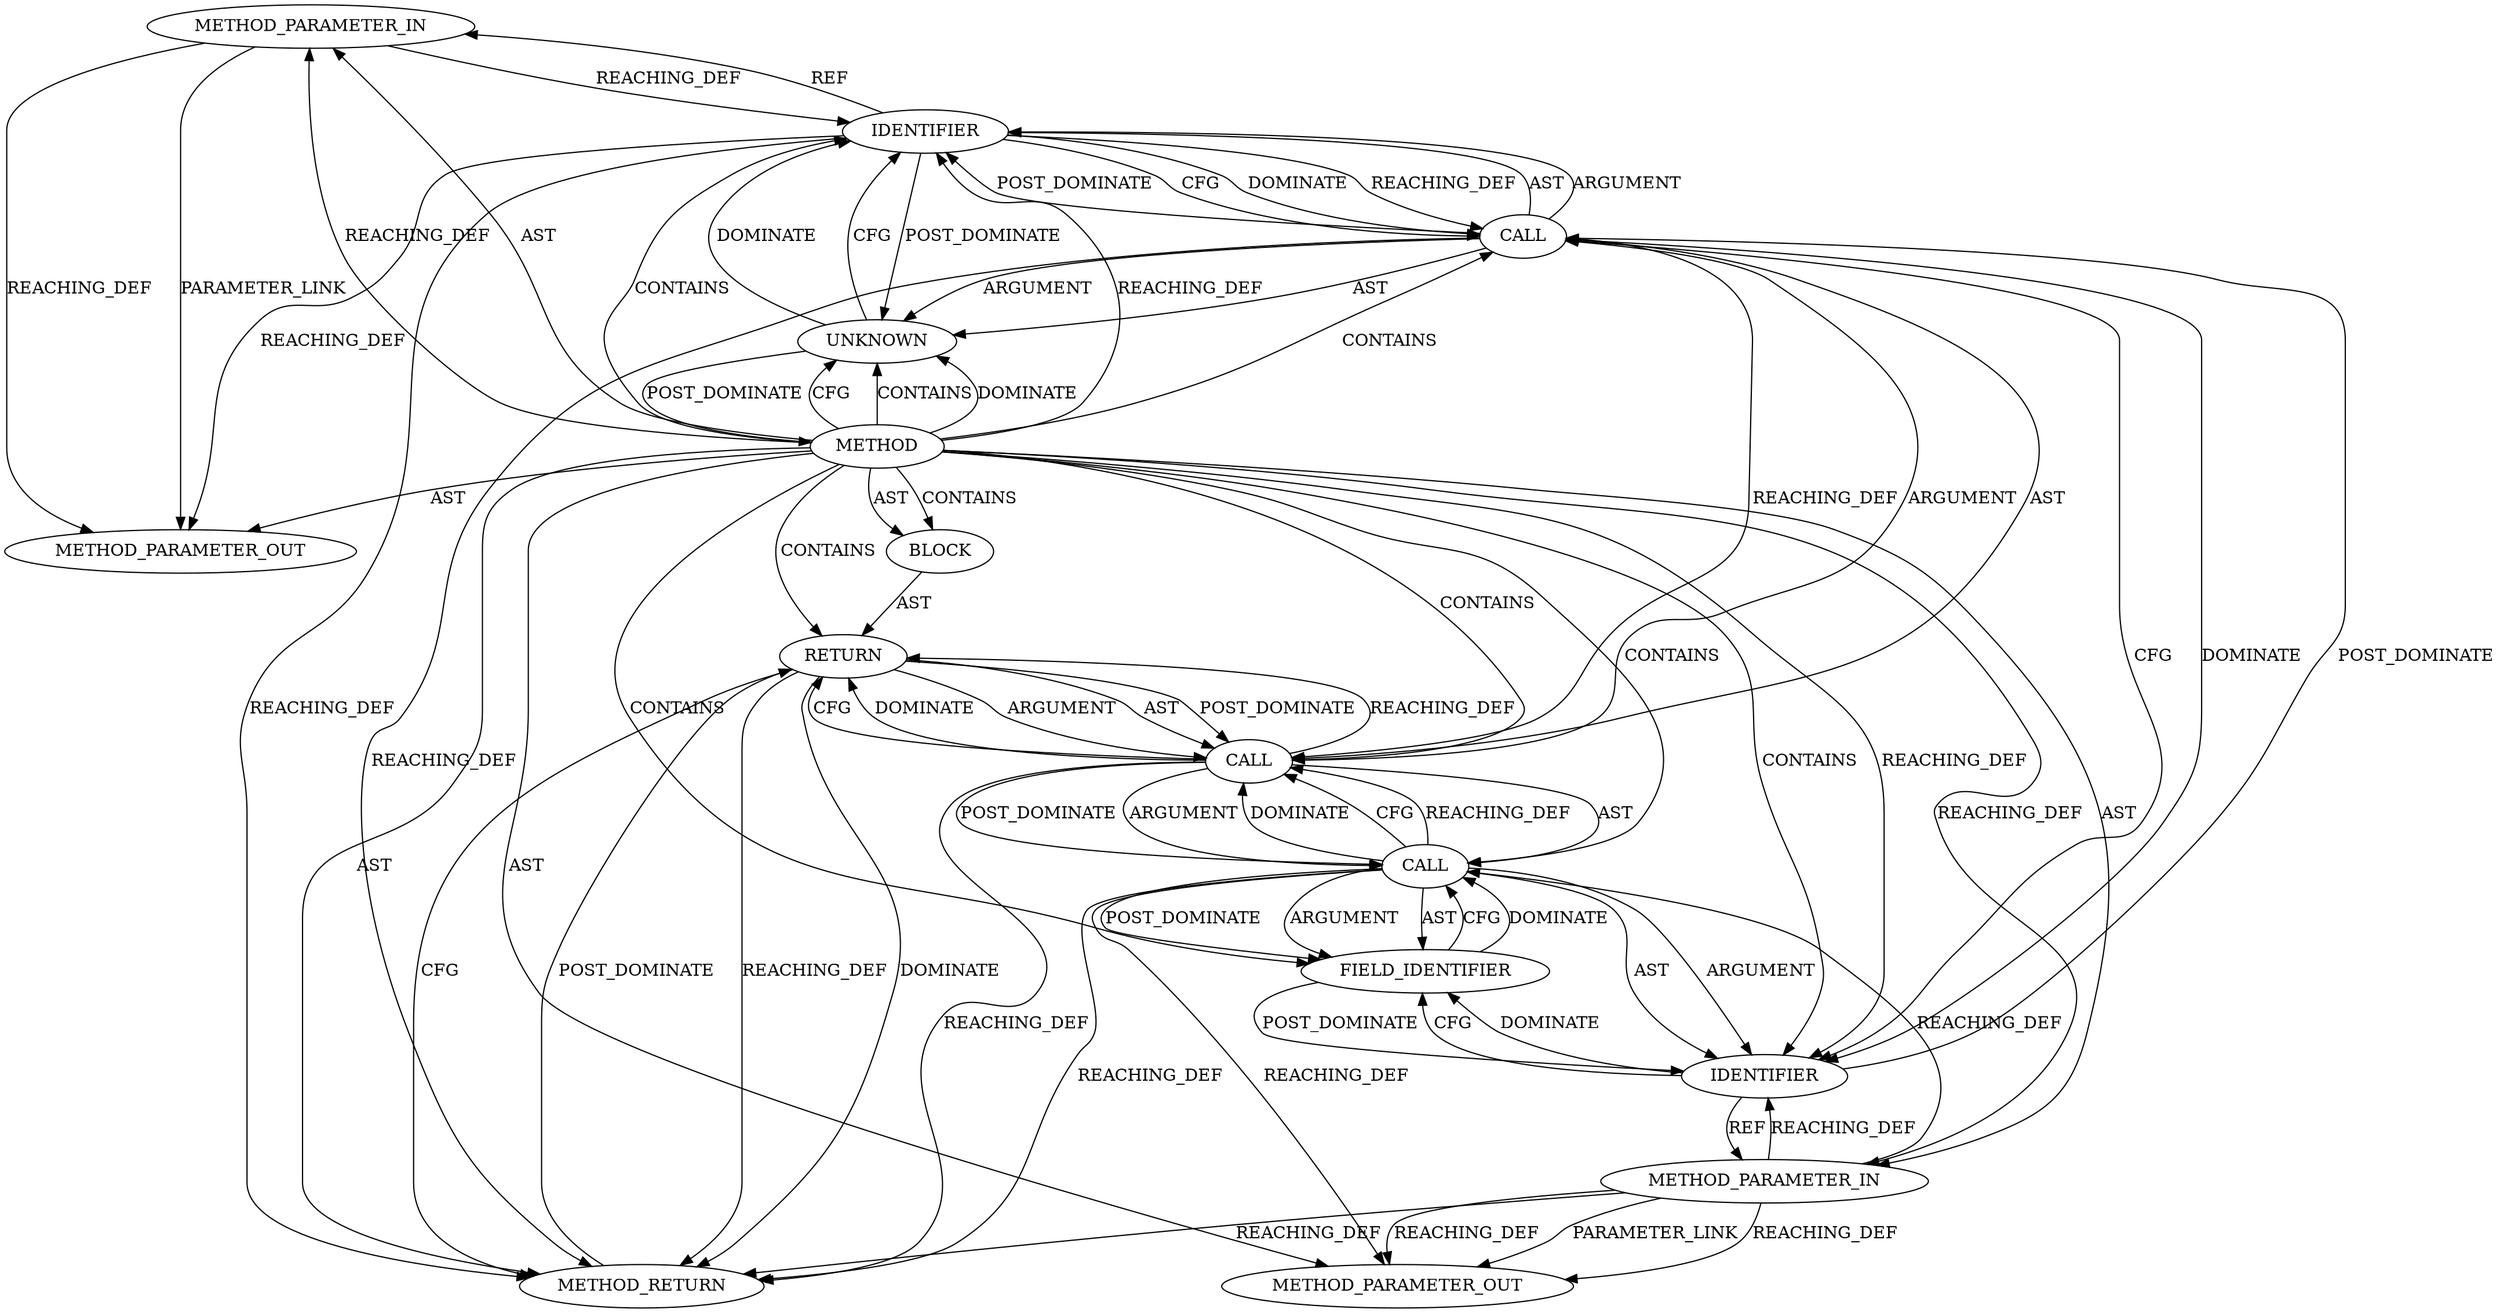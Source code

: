 digraph {
  74 [label=METHOD_PARAMETER_IN ORDER=1 CODE="struct tls_crypto_info *crypto_info" IS_VARIADIC=false COLUMN_NUMBER=36 LINE_NUMBER=82 TYPE_FULL_NAME="tls_crypto_info*" EVALUATION_STRATEGY="BY_VALUE" INDEX=1 NAME="crypto_info"]
  77 [label=RETURN ORDER=1 ARGUMENT_INDEX=-1 CODE="return (char *)crypto_info + cipher_desc->iv_offset;" COLUMN_NUMBER=2 LINE_NUMBER=85]
  79 [label=CALL ORDER=1 ARGUMENT_INDEX=1 CODE="(char *)crypto_info" COLUMN_NUMBER=9 METHOD_FULL_NAME="<operator>.cast" LINE_NUMBER=85 TYPE_FULL_NAME="<empty>" DISPATCH_TYPE="STATIC_DISPATCH" SIGNATURE="" NAME="<operator>.cast"]
  76 [label=BLOCK ORDER=3 ARGUMENT_INDEX=-1 CODE="{
	return (char *)crypto_info + cipher_desc->iv_offset;
}" COLUMN_NUMBER=1 LINE_NUMBER=84 TYPE_FULL_NAME="void"]
  75 [label=METHOD_PARAMETER_IN ORDER=2 CODE="const struct tls_cipher_desc *cipher_desc" IS_VARIADIC=false COLUMN_NUMBER=8 LINE_NUMBER=83 TYPE_FULL_NAME="tls_cipher_desc*" EVALUATION_STRATEGY="BY_VALUE" INDEX=2 NAME="cipher_desc"]
  82 [label=CALL ORDER=2 ARGUMENT_INDEX=2 CODE="cipher_desc->iv_offset" COLUMN_NUMBER=31 METHOD_FULL_NAME="<operator>.indirectFieldAccess" LINE_NUMBER=85 TYPE_FULL_NAME="<empty>" DISPATCH_TYPE="STATIC_DISPATCH" SIGNATURE="" NAME="<operator>.indirectFieldAccess"]
  80 [label=UNKNOWN ORDER=1 PARSER_TYPE_NAME="CASTTypeId" ARGUMENT_INDEX=1 CODE="char *" COLUMN_NUMBER=10 LINE_NUMBER=85 TYPE_FULL_NAME="<empty>" CONTAINED_REF="<empty>"]
  84 [label=FIELD_IDENTIFIER ORDER=2 ARGUMENT_INDEX=2 CODE="iv_offset" COLUMN_NUMBER=31 LINE_NUMBER=85 CANONICAL_NAME="iv_offset"]
  85 [label=METHOD_RETURN ORDER=4 CODE="RET" COLUMN_NUMBER=1 LINE_NUMBER=82 TYPE_FULL_NAME="char*" EVALUATION_STRATEGY="BY_VALUE"]
  78 [label=CALL ORDER=1 ARGUMENT_INDEX=-1 CODE="(char *)crypto_info + cipher_desc->iv_offset" COLUMN_NUMBER=9 METHOD_FULL_NAME="<operator>.addition" LINE_NUMBER=85 TYPE_FULL_NAME="<empty>" DISPATCH_TYPE="STATIC_DISPATCH" SIGNATURE="" NAME="<operator>.addition"]
  21148 [label=METHOD_PARAMETER_OUT ORDER=1 CODE="struct tls_crypto_info *crypto_info" IS_VARIADIC=false COLUMN_NUMBER=36 LINE_NUMBER=82 TYPE_FULL_NAME="tls_crypto_info*" EVALUATION_STRATEGY="BY_VALUE" INDEX=1 NAME="crypto_info"]
  81 [label=IDENTIFIER ORDER=2 ARGUMENT_INDEX=2 CODE="crypto_info" COLUMN_NUMBER=17 LINE_NUMBER=85 TYPE_FULL_NAME="tls_crypto_info*" NAME="crypto_info"]
  83 [label=IDENTIFIER ORDER=1 ARGUMENT_INDEX=1 CODE="cipher_desc" COLUMN_NUMBER=31 LINE_NUMBER=85 TYPE_FULL_NAME="tls_cipher_desc*" NAME="cipher_desc"]
  21149 [label=METHOD_PARAMETER_OUT ORDER=2 CODE="const struct tls_cipher_desc *cipher_desc" IS_VARIADIC=false COLUMN_NUMBER=8 LINE_NUMBER=83 TYPE_FULL_NAME="tls_cipher_desc*" EVALUATION_STRATEGY="BY_VALUE" INDEX=2 NAME="cipher_desc"]
  73 [label=METHOD COLUMN_NUMBER=1 LINE_NUMBER=82 COLUMN_NUMBER_END=1 IS_EXTERNAL=false SIGNATURE="char* crypto_info_iv (tls_crypto_info*,tls_cipher_desc*)" NAME="crypto_info_iv" AST_PARENT_TYPE="TYPE_DECL" AST_PARENT_FULL_NAME="tls.h:<global>" ORDER=6 CODE="static inline char *crypto_info_iv(struct tls_crypto_info *crypto_info,
				   const struct tls_cipher_desc *cipher_desc)
{
	return (char *)crypto_info + cipher_desc->iv_offset;
}" FULL_NAME="crypto_info_iv" LINE_NUMBER_END=86 FILENAME="tls.h"]
  77 -> 78 [label=ARGUMENT ]
  79 -> 81 [label=AST ]
  73 -> 83 [label=CONTAINS ]
  73 -> 79 [label=CONTAINS ]
  82 -> 21149 [label=REACHING_DEF VARIABLE="cipher_desc->iv_offset"]
  75 -> 83 [label=REACHING_DEF VARIABLE="cipher_desc"]
  85 -> 77 [label=POST_DOMINATE ]
  79 -> 83 [label=CFG ]
  73 -> 85 [label=AST ]
  73 -> 83 [label=REACHING_DEF VARIABLE=""]
  73 -> 75 [label=REACHING_DEF VARIABLE=""]
  78 -> 77 [label=REACHING_DEF VARIABLE="(char *)crypto_info + cipher_desc->iv_offset"]
  74 -> 21148 [label=PARAMETER_LINK ]
  80 -> 81 [label=DOMINATE ]
  79 -> 85 [label=REACHING_DEF VARIABLE="(char *)crypto_info"]
  82 -> 83 [label=AST ]
  84 -> 82 [label=CFG ]
  79 -> 81 [label=ARGUMENT ]
  75 -> 21149 [label=PARAMETER_LINK ]
  77 -> 85 [label=REACHING_DEF VARIABLE="<RET>"]
  73 -> 81 [label=REACHING_DEF VARIABLE=""]
  82 -> 85 [label=REACHING_DEF VARIABLE="cipher_desc->iv_offset"]
  73 -> 75 [label=AST ]
  81 -> 74 [label=REF ]
  73 -> 84 [label=CONTAINS ]
  81 -> 80 [label=POST_DOMINATE ]
  74 -> 21148 [label=REACHING_DEF VARIABLE="crypto_info"]
  78 -> 82 [label=AST ]
  73 -> 76 [label=CONTAINS ]
  78 -> 79 [label=ARGUMENT ]
  82 -> 78 [label=DOMINATE ]
  79 -> 81 [label=POST_DOMINATE ]
  81 -> 79 [label=CFG ]
  82 -> 78 [label=CFG ]
  78 -> 79 [label=AST ]
  83 -> 84 [label=CFG ]
  75 -> 82 [label=REACHING_DEF VARIABLE="cipher_desc"]
  83 -> 79 [label=POST_DOMINATE ]
  73 -> 80 [label=CFG ]
  83 -> 75 [label=REF ]
  82 -> 84 [label=POST_DOMINATE ]
  77 -> 78 [label=AST ]
  73 -> 21149 [label=AST ]
  82 -> 83 [label=ARGUMENT ]
  77 -> 78 [label=POST_DOMINATE ]
  73 -> 77 [label=CONTAINS ]
  81 -> 79 [label=DOMINATE ]
  73 -> 21148 [label=AST ]
  83 -> 84 [label=DOMINATE ]
  73 -> 80 [label=CONTAINS ]
  73 -> 82 [label=CONTAINS ]
  74 -> 81 [label=REACHING_DEF VARIABLE="crypto_info"]
  78 -> 77 [label=CFG ]
  81 -> 79 [label=REACHING_DEF VARIABLE="crypto_info"]
  80 -> 81 [label=CFG ]
  78 -> 77 [label=DOMINATE ]
  73 -> 81 [label=CONTAINS ]
  76 -> 77 [label=AST ]
  73 -> 78 [label=CONTAINS ]
  78 -> 82 [label=ARGUMENT ]
  73 -> 74 [label=REACHING_DEF VARIABLE=""]
  81 -> 21148 [label=REACHING_DEF VARIABLE="crypto_info"]
  78 -> 82 [label=POST_DOMINATE ]
  75 -> 21149 [label=REACHING_DEF VARIABLE="cipher_desc"]
  75 -> 21149 [label=REACHING_DEF VARIABLE="cipher_desc"]
  75 -> 85 [label=REACHING_DEF VARIABLE="cipher_desc"]
  79 -> 80 [label=AST ]
  73 -> 80 [label=DOMINATE ]
  82 -> 84 [label=ARGUMENT ]
  84 -> 83 [label=POST_DOMINATE ]
  77 -> 85 [label=DOMINATE ]
  77 -> 85 [label=CFG ]
  79 -> 83 [label=DOMINATE ]
  81 -> 85 [label=REACHING_DEF VARIABLE="crypto_info"]
  82 -> 78 [label=REACHING_DEF VARIABLE="cipher_desc->iv_offset"]
  79 -> 80 [label=ARGUMENT ]
  73 -> 76 [label=AST ]
  78 -> 85 [label=REACHING_DEF VARIABLE="(char *)crypto_info + cipher_desc->iv_offset"]
  84 -> 82 [label=DOMINATE ]
  79 -> 78 [label=REACHING_DEF VARIABLE="(char *)crypto_info"]
  80 -> 73 [label=POST_DOMINATE ]
  73 -> 74 [label=AST ]
  82 -> 84 [label=AST ]
}
